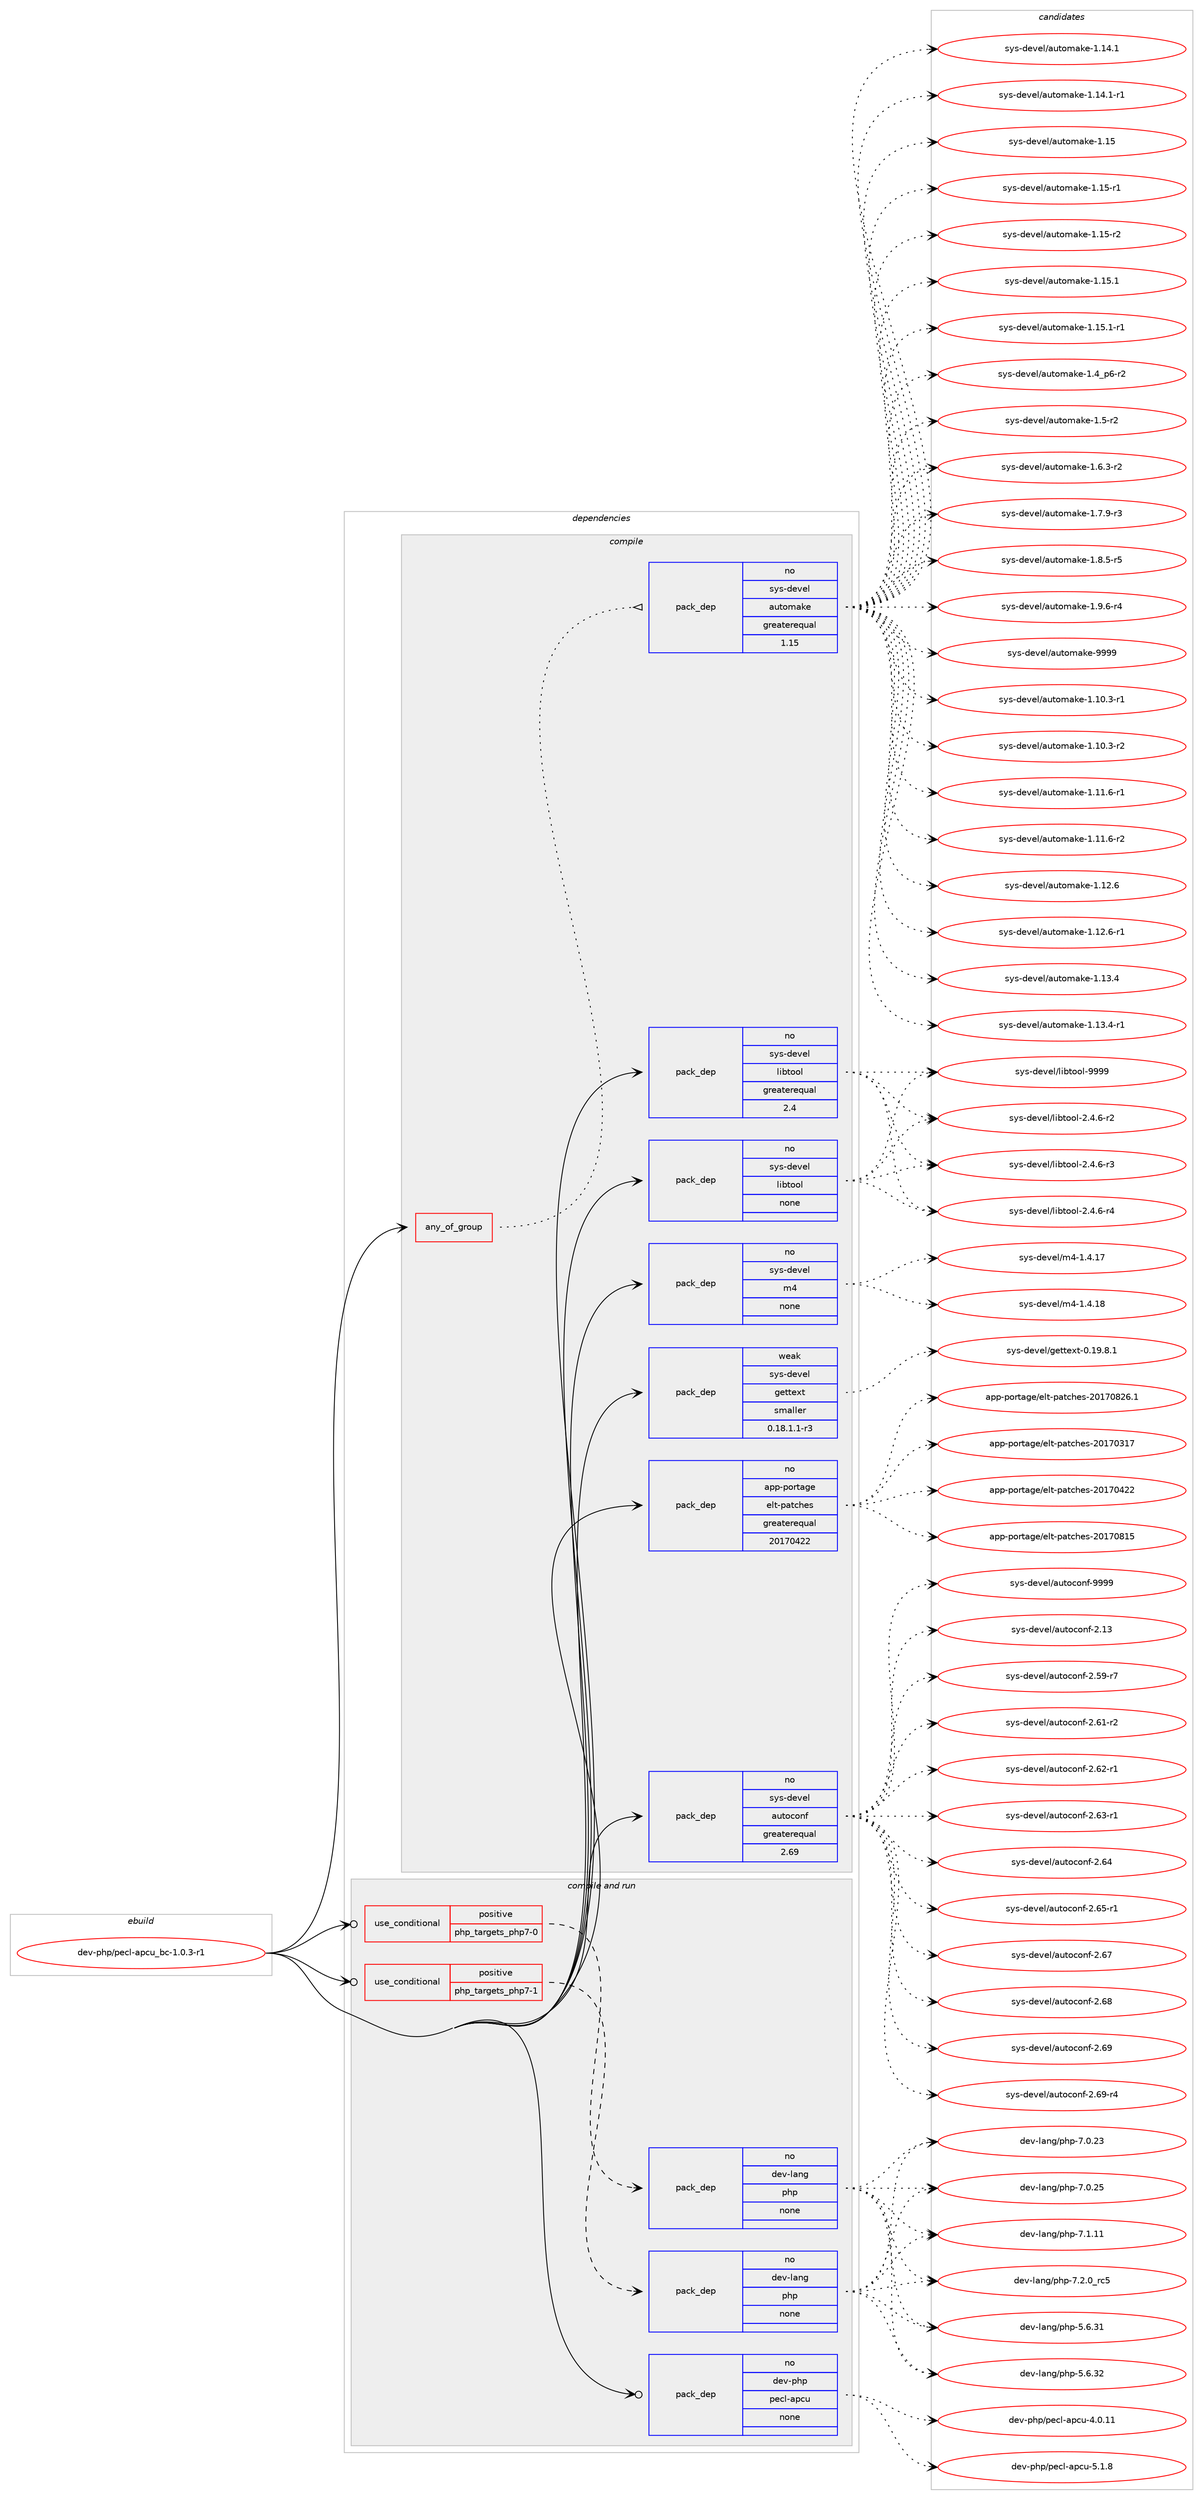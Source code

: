 digraph prolog {

# *************
# Graph options
# *************

newrank=true;
concentrate=true;
compound=true;
graph [rankdir=LR,fontname=Helvetica,fontsize=10,ranksep=1.5];#, ranksep=2.5, nodesep=0.2];
edge  [arrowhead=vee];
node  [fontname=Helvetica,fontsize=10];

# **********
# The ebuild
# **********

subgraph cluster_leftcol {
color=gray;
rank=same;
label=<<i>ebuild</i>>;
id [label="dev-php/pecl-apcu_bc-1.0.3-r1", color=red, width=4, href="../dev-php/pecl-apcu_bc-1.0.3-r1.svg"];
}

# ****************
# The dependencies
# ****************

subgraph cluster_midcol {
color=gray;
label=<<i>dependencies</i>>;
subgraph cluster_compile {
fillcolor="#eeeeee";
style=filled;
label=<<i>compile</i>>;
subgraph any3673 {
dependency142544 [label=<<TABLE BORDER="0" CELLBORDER="1" CELLSPACING="0" CELLPADDING="4"><TR><TD CELLPADDING="10">any_of_group</TD></TR></TABLE>>, shape=none, color=red];subgraph pack110418 {
dependency142545 [label=<<TABLE BORDER="0" CELLBORDER="1" CELLSPACING="0" CELLPADDING="4" WIDTH="220"><TR><TD ROWSPAN="6" CELLPADDING="30">pack_dep</TD></TR><TR><TD WIDTH="110">no</TD></TR><TR><TD>sys-devel</TD></TR><TR><TD>automake</TD></TR><TR><TD>greaterequal</TD></TR><TR><TD>1.15</TD></TR></TABLE>>, shape=none, color=blue];
}
dependency142544:e -> dependency142545:w [weight=20,style="dotted",arrowhead="oinv"];
}
id:e -> dependency142544:w [weight=20,style="solid",arrowhead="vee"];
subgraph pack110419 {
dependency142546 [label=<<TABLE BORDER="0" CELLBORDER="1" CELLSPACING="0" CELLPADDING="4" WIDTH="220"><TR><TD ROWSPAN="6" CELLPADDING="30">pack_dep</TD></TR><TR><TD WIDTH="110">no</TD></TR><TR><TD>app-portage</TD></TR><TR><TD>elt-patches</TD></TR><TR><TD>greaterequal</TD></TR><TR><TD>20170422</TD></TR></TABLE>>, shape=none, color=blue];
}
id:e -> dependency142546:w [weight=20,style="solid",arrowhead="vee"];
subgraph pack110420 {
dependency142547 [label=<<TABLE BORDER="0" CELLBORDER="1" CELLSPACING="0" CELLPADDING="4" WIDTH="220"><TR><TD ROWSPAN="6" CELLPADDING="30">pack_dep</TD></TR><TR><TD WIDTH="110">no</TD></TR><TR><TD>sys-devel</TD></TR><TR><TD>autoconf</TD></TR><TR><TD>greaterequal</TD></TR><TR><TD>2.69</TD></TR></TABLE>>, shape=none, color=blue];
}
id:e -> dependency142547:w [weight=20,style="solid",arrowhead="vee"];
subgraph pack110421 {
dependency142548 [label=<<TABLE BORDER="0" CELLBORDER="1" CELLSPACING="0" CELLPADDING="4" WIDTH="220"><TR><TD ROWSPAN="6" CELLPADDING="30">pack_dep</TD></TR><TR><TD WIDTH="110">no</TD></TR><TR><TD>sys-devel</TD></TR><TR><TD>libtool</TD></TR><TR><TD>greaterequal</TD></TR><TR><TD>2.4</TD></TR></TABLE>>, shape=none, color=blue];
}
id:e -> dependency142548:w [weight=20,style="solid",arrowhead="vee"];
subgraph pack110422 {
dependency142549 [label=<<TABLE BORDER="0" CELLBORDER="1" CELLSPACING="0" CELLPADDING="4" WIDTH="220"><TR><TD ROWSPAN="6" CELLPADDING="30">pack_dep</TD></TR><TR><TD WIDTH="110">no</TD></TR><TR><TD>sys-devel</TD></TR><TR><TD>libtool</TD></TR><TR><TD>none</TD></TR><TR><TD></TD></TR></TABLE>>, shape=none, color=blue];
}
id:e -> dependency142549:w [weight=20,style="solid",arrowhead="vee"];
subgraph pack110423 {
dependency142550 [label=<<TABLE BORDER="0" CELLBORDER="1" CELLSPACING="0" CELLPADDING="4" WIDTH="220"><TR><TD ROWSPAN="6" CELLPADDING="30">pack_dep</TD></TR><TR><TD WIDTH="110">no</TD></TR><TR><TD>sys-devel</TD></TR><TR><TD>m4</TD></TR><TR><TD>none</TD></TR><TR><TD></TD></TR></TABLE>>, shape=none, color=blue];
}
id:e -> dependency142550:w [weight=20,style="solid",arrowhead="vee"];
subgraph pack110424 {
dependency142551 [label=<<TABLE BORDER="0" CELLBORDER="1" CELLSPACING="0" CELLPADDING="4" WIDTH="220"><TR><TD ROWSPAN="6" CELLPADDING="30">pack_dep</TD></TR><TR><TD WIDTH="110">weak</TD></TR><TR><TD>sys-devel</TD></TR><TR><TD>gettext</TD></TR><TR><TD>smaller</TD></TR><TR><TD>0.18.1.1-r3</TD></TR></TABLE>>, shape=none, color=blue];
}
id:e -> dependency142551:w [weight=20,style="solid",arrowhead="vee"];
}
subgraph cluster_compileandrun {
fillcolor="#eeeeee";
style=filled;
label=<<i>compile and run</i>>;
subgraph cond28415 {
dependency142552 [label=<<TABLE BORDER="0" CELLBORDER="1" CELLSPACING="0" CELLPADDING="4"><TR><TD ROWSPAN="3" CELLPADDING="10">use_conditional</TD></TR><TR><TD>positive</TD></TR><TR><TD>php_targets_php7-0</TD></TR></TABLE>>, shape=none, color=red];
subgraph pack110425 {
dependency142553 [label=<<TABLE BORDER="0" CELLBORDER="1" CELLSPACING="0" CELLPADDING="4" WIDTH="220"><TR><TD ROWSPAN="6" CELLPADDING="30">pack_dep</TD></TR><TR><TD WIDTH="110">no</TD></TR><TR><TD>dev-lang</TD></TR><TR><TD>php</TD></TR><TR><TD>none</TD></TR><TR><TD></TD></TR></TABLE>>, shape=none, color=blue];
}
dependency142552:e -> dependency142553:w [weight=20,style="dashed",arrowhead="vee"];
}
id:e -> dependency142552:w [weight=20,style="solid",arrowhead="odotvee"];
subgraph cond28416 {
dependency142554 [label=<<TABLE BORDER="0" CELLBORDER="1" CELLSPACING="0" CELLPADDING="4"><TR><TD ROWSPAN="3" CELLPADDING="10">use_conditional</TD></TR><TR><TD>positive</TD></TR><TR><TD>php_targets_php7-1</TD></TR></TABLE>>, shape=none, color=red];
subgraph pack110426 {
dependency142555 [label=<<TABLE BORDER="0" CELLBORDER="1" CELLSPACING="0" CELLPADDING="4" WIDTH="220"><TR><TD ROWSPAN="6" CELLPADDING="30">pack_dep</TD></TR><TR><TD WIDTH="110">no</TD></TR><TR><TD>dev-lang</TD></TR><TR><TD>php</TD></TR><TR><TD>none</TD></TR><TR><TD></TD></TR></TABLE>>, shape=none, color=blue];
}
dependency142554:e -> dependency142555:w [weight=20,style="dashed",arrowhead="vee"];
}
id:e -> dependency142554:w [weight=20,style="solid",arrowhead="odotvee"];
subgraph pack110427 {
dependency142556 [label=<<TABLE BORDER="0" CELLBORDER="1" CELLSPACING="0" CELLPADDING="4" WIDTH="220"><TR><TD ROWSPAN="6" CELLPADDING="30">pack_dep</TD></TR><TR><TD WIDTH="110">no</TD></TR><TR><TD>dev-php</TD></TR><TR><TD>pecl-apcu</TD></TR><TR><TD>none</TD></TR><TR><TD></TD></TR></TABLE>>, shape=none, color=blue];
}
id:e -> dependency142556:w [weight=20,style="solid",arrowhead="odotvee"];
}
subgraph cluster_run {
fillcolor="#eeeeee";
style=filled;
label=<<i>run</i>>;
}
}

# **************
# The candidates
# **************

subgraph cluster_choices {
rank=same;
color=gray;
label=<<i>candidates</i>>;

subgraph choice110418 {
color=black;
nodesep=1;
choice11512111545100101118101108479711711611110997107101454946494846514511449 [label="sys-devel/automake-1.10.3-r1", color=red, width=4,href="../sys-devel/automake-1.10.3-r1.svg"];
choice11512111545100101118101108479711711611110997107101454946494846514511450 [label="sys-devel/automake-1.10.3-r2", color=red, width=4,href="../sys-devel/automake-1.10.3-r2.svg"];
choice11512111545100101118101108479711711611110997107101454946494946544511449 [label="sys-devel/automake-1.11.6-r1", color=red, width=4,href="../sys-devel/automake-1.11.6-r1.svg"];
choice11512111545100101118101108479711711611110997107101454946494946544511450 [label="sys-devel/automake-1.11.6-r2", color=red, width=4,href="../sys-devel/automake-1.11.6-r2.svg"];
choice1151211154510010111810110847971171161111099710710145494649504654 [label="sys-devel/automake-1.12.6", color=red, width=4,href="../sys-devel/automake-1.12.6.svg"];
choice11512111545100101118101108479711711611110997107101454946495046544511449 [label="sys-devel/automake-1.12.6-r1", color=red, width=4,href="../sys-devel/automake-1.12.6-r1.svg"];
choice1151211154510010111810110847971171161111099710710145494649514652 [label="sys-devel/automake-1.13.4", color=red, width=4,href="../sys-devel/automake-1.13.4.svg"];
choice11512111545100101118101108479711711611110997107101454946495146524511449 [label="sys-devel/automake-1.13.4-r1", color=red, width=4,href="../sys-devel/automake-1.13.4-r1.svg"];
choice1151211154510010111810110847971171161111099710710145494649524649 [label="sys-devel/automake-1.14.1", color=red, width=4,href="../sys-devel/automake-1.14.1.svg"];
choice11512111545100101118101108479711711611110997107101454946495246494511449 [label="sys-devel/automake-1.14.1-r1", color=red, width=4,href="../sys-devel/automake-1.14.1-r1.svg"];
choice115121115451001011181011084797117116111109971071014549464953 [label="sys-devel/automake-1.15", color=red, width=4,href="../sys-devel/automake-1.15.svg"];
choice1151211154510010111810110847971171161111099710710145494649534511449 [label="sys-devel/automake-1.15-r1", color=red, width=4,href="../sys-devel/automake-1.15-r1.svg"];
choice1151211154510010111810110847971171161111099710710145494649534511450 [label="sys-devel/automake-1.15-r2", color=red, width=4,href="../sys-devel/automake-1.15-r2.svg"];
choice1151211154510010111810110847971171161111099710710145494649534649 [label="sys-devel/automake-1.15.1", color=red, width=4,href="../sys-devel/automake-1.15.1.svg"];
choice11512111545100101118101108479711711611110997107101454946495346494511449 [label="sys-devel/automake-1.15.1-r1", color=red, width=4,href="../sys-devel/automake-1.15.1-r1.svg"];
choice115121115451001011181011084797117116111109971071014549465295112544511450 [label="sys-devel/automake-1.4_p6-r2", color=red, width=4,href="../sys-devel/automake-1.4_p6-r2.svg"];
choice11512111545100101118101108479711711611110997107101454946534511450 [label="sys-devel/automake-1.5-r2", color=red, width=4,href="../sys-devel/automake-1.5-r2.svg"];
choice115121115451001011181011084797117116111109971071014549465446514511450 [label="sys-devel/automake-1.6.3-r2", color=red, width=4,href="../sys-devel/automake-1.6.3-r2.svg"];
choice115121115451001011181011084797117116111109971071014549465546574511451 [label="sys-devel/automake-1.7.9-r3", color=red, width=4,href="../sys-devel/automake-1.7.9-r3.svg"];
choice115121115451001011181011084797117116111109971071014549465646534511453 [label="sys-devel/automake-1.8.5-r5", color=red, width=4,href="../sys-devel/automake-1.8.5-r5.svg"];
choice115121115451001011181011084797117116111109971071014549465746544511452 [label="sys-devel/automake-1.9.6-r4", color=red, width=4,href="../sys-devel/automake-1.9.6-r4.svg"];
choice115121115451001011181011084797117116111109971071014557575757 [label="sys-devel/automake-9999", color=red, width=4,href="../sys-devel/automake-9999.svg"];
dependency142545:e -> choice11512111545100101118101108479711711611110997107101454946494846514511449:w [style=dotted,weight="100"];
dependency142545:e -> choice11512111545100101118101108479711711611110997107101454946494846514511450:w [style=dotted,weight="100"];
dependency142545:e -> choice11512111545100101118101108479711711611110997107101454946494946544511449:w [style=dotted,weight="100"];
dependency142545:e -> choice11512111545100101118101108479711711611110997107101454946494946544511450:w [style=dotted,weight="100"];
dependency142545:e -> choice1151211154510010111810110847971171161111099710710145494649504654:w [style=dotted,weight="100"];
dependency142545:e -> choice11512111545100101118101108479711711611110997107101454946495046544511449:w [style=dotted,weight="100"];
dependency142545:e -> choice1151211154510010111810110847971171161111099710710145494649514652:w [style=dotted,weight="100"];
dependency142545:e -> choice11512111545100101118101108479711711611110997107101454946495146524511449:w [style=dotted,weight="100"];
dependency142545:e -> choice1151211154510010111810110847971171161111099710710145494649524649:w [style=dotted,weight="100"];
dependency142545:e -> choice11512111545100101118101108479711711611110997107101454946495246494511449:w [style=dotted,weight="100"];
dependency142545:e -> choice115121115451001011181011084797117116111109971071014549464953:w [style=dotted,weight="100"];
dependency142545:e -> choice1151211154510010111810110847971171161111099710710145494649534511449:w [style=dotted,weight="100"];
dependency142545:e -> choice1151211154510010111810110847971171161111099710710145494649534511450:w [style=dotted,weight="100"];
dependency142545:e -> choice1151211154510010111810110847971171161111099710710145494649534649:w [style=dotted,weight="100"];
dependency142545:e -> choice11512111545100101118101108479711711611110997107101454946495346494511449:w [style=dotted,weight="100"];
dependency142545:e -> choice115121115451001011181011084797117116111109971071014549465295112544511450:w [style=dotted,weight="100"];
dependency142545:e -> choice11512111545100101118101108479711711611110997107101454946534511450:w [style=dotted,weight="100"];
dependency142545:e -> choice115121115451001011181011084797117116111109971071014549465446514511450:w [style=dotted,weight="100"];
dependency142545:e -> choice115121115451001011181011084797117116111109971071014549465546574511451:w [style=dotted,weight="100"];
dependency142545:e -> choice115121115451001011181011084797117116111109971071014549465646534511453:w [style=dotted,weight="100"];
dependency142545:e -> choice115121115451001011181011084797117116111109971071014549465746544511452:w [style=dotted,weight="100"];
dependency142545:e -> choice115121115451001011181011084797117116111109971071014557575757:w [style=dotted,weight="100"];
}
subgraph choice110419 {
color=black;
nodesep=1;
choice97112112451121111141169710310147101108116451129711699104101115455048495548514955 [label="app-portage/elt-patches-20170317", color=red, width=4,href="../app-portage/elt-patches-20170317.svg"];
choice97112112451121111141169710310147101108116451129711699104101115455048495548525050 [label="app-portage/elt-patches-20170422", color=red, width=4,href="../app-portage/elt-patches-20170422.svg"];
choice97112112451121111141169710310147101108116451129711699104101115455048495548564953 [label="app-portage/elt-patches-20170815", color=red, width=4,href="../app-portage/elt-patches-20170815.svg"];
choice971121124511211111411697103101471011081164511297116991041011154550484955485650544649 [label="app-portage/elt-patches-20170826.1", color=red, width=4,href="../app-portage/elt-patches-20170826.1.svg"];
dependency142546:e -> choice97112112451121111141169710310147101108116451129711699104101115455048495548514955:w [style=dotted,weight="100"];
dependency142546:e -> choice97112112451121111141169710310147101108116451129711699104101115455048495548525050:w [style=dotted,weight="100"];
dependency142546:e -> choice97112112451121111141169710310147101108116451129711699104101115455048495548564953:w [style=dotted,weight="100"];
dependency142546:e -> choice971121124511211111411697103101471011081164511297116991041011154550484955485650544649:w [style=dotted,weight="100"];
}
subgraph choice110420 {
color=black;
nodesep=1;
choice115121115451001011181011084797117116111991111101024550464951 [label="sys-devel/autoconf-2.13", color=red, width=4,href="../sys-devel/autoconf-2.13.svg"];
choice1151211154510010111810110847971171161119911111010245504653574511455 [label="sys-devel/autoconf-2.59-r7", color=red, width=4,href="../sys-devel/autoconf-2.59-r7.svg"];
choice1151211154510010111810110847971171161119911111010245504654494511450 [label="sys-devel/autoconf-2.61-r2", color=red, width=4,href="../sys-devel/autoconf-2.61-r2.svg"];
choice1151211154510010111810110847971171161119911111010245504654504511449 [label="sys-devel/autoconf-2.62-r1", color=red, width=4,href="../sys-devel/autoconf-2.62-r1.svg"];
choice1151211154510010111810110847971171161119911111010245504654514511449 [label="sys-devel/autoconf-2.63-r1", color=red, width=4,href="../sys-devel/autoconf-2.63-r1.svg"];
choice115121115451001011181011084797117116111991111101024550465452 [label="sys-devel/autoconf-2.64", color=red, width=4,href="../sys-devel/autoconf-2.64.svg"];
choice1151211154510010111810110847971171161119911111010245504654534511449 [label="sys-devel/autoconf-2.65-r1", color=red, width=4,href="../sys-devel/autoconf-2.65-r1.svg"];
choice115121115451001011181011084797117116111991111101024550465455 [label="sys-devel/autoconf-2.67", color=red, width=4,href="../sys-devel/autoconf-2.67.svg"];
choice115121115451001011181011084797117116111991111101024550465456 [label="sys-devel/autoconf-2.68", color=red, width=4,href="../sys-devel/autoconf-2.68.svg"];
choice115121115451001011181011084797117116111991111101024550465457 [label="sys-devel/autoconf-2.69", color=red, width=4,href="../sys-devel/autoconf-2.69.svg"];
choice1151211154510010111810110847971171161119911111010245504654574511452 [label="sys-devel/autoconf-2.69-r4", color=red, width=4,href="../sys-devel/autoconf-2.69-r4.svg"];
choice115121115451001011181011084797117116111991111101024557575757 [label="sys-devel/autoconf-9999", color=red, width=4,href="../sys-devel/autoconf-9999.svg"];
dependency142547:e -> choice115121115451001011181011084797117116111991111101024550464951:w [style=dotted,weight="100"];
dependency142547:e -> choice1151211154510010111810110847971171161119911111010245504653574511455:w [style=dotted,weight="100"];
dependency142547:e -> choice1151211154510010111810110847971171161119911111010245504654494511450:w [style=dotted,weight="100"];
dependency142547:e -> choice1151211154510010111810110847971171161119911111010245504654504511449:w [style=dotted,weight="100"];
dependency142547:e -> choice1151211154510010111810110847971171161119911111010245504654514511449:w [style=dotted,weight="100"];
dependency142547:e -> choice115121115451001011181011084797117116111991111101024550465452:w [style=dotted,weight="100"];
dependency142547:e -> choice1151211154510010111810110847971171161119911111010245504654534511449:w [style=dotted,weight="100"];
dependency142547:e -> choice115121115451001011181011084797117116111991111101024550465455:w [style=dotted,weight="100"];
dependency142547:e -> choice115121115451001011181011084797117116111991111101024550465456:w [style=dotted,weight="100"];
dependency142547:e -> choice115121115451001011181011084797117116111991111101024550465457:w [style=dotted,weight="100"];
dependency142547:e -> choice1151211154510010111810110847971171161119911111010245504654574511452:w [style=dotted,weight="100"];
dependency142547:e -> choice115121115451001011181011084797117116111991111101024557575757:w [style=dotted,weight="100"];
}
subgraph choice110421 {
color=black;
nodesep=1;
choice1151211154510010111810110847108105981161111111084550465246544511450 [label="sys-devel/libtool-2.4.6-r2", color=red, width=4,href="../sys-devel/libtool-2.4.6-r2.svg"];
choice1151211154510010111810110847108105981161111111084550465246544511451 [label="sys-devel/libtool-2.4.6-r3", color=red, width=4,href="../sys-devel/libtool-2.4.6-r3.svg"];
choice1151211154510010111810110847108105981161111111084550465246544511452 [label="sys-devel/libtool-2.4.6-r4", color=red, width=4,href="../sys-devel/libtool-2.4.6-r4.svg"];
choice1151211154510010111810110847108105981161111111084557575757 [label="sys-devel/libtool-9999", color=red, width=4,href="../sys-devel/libtool-9999.svg"];
dependency142548:e -> choice1151211154510010111810110847108105981161111111084550465246544511450:w [style=dotted,weight="100"];
dependency142548:e -> choice1151211154510010111810110847108105981161111111084550465246544511451:w [style=dotted,weight="100"];
dependency142548:e -> choice1151211154510010111810110847108105981161111111084550465246544511452:w [style=dotted,weight="100"];
dependency142548:e -> choice1151211154510010111810110847108105981161111111084557575757:w [style=dotted,weight="100"];
}
subgraph choice110422 {
color=black;
nodesep=1;
choice1151211154510010111810110847108105981161111111084550465246544511450 [label="sys-devel/libtool-2.4.6-r2", color=red, width=4,href="../sys-devel/libtool-2.4.6-r2.svg"];
choice1151211154510010111810110847108105981161111111084550465246544511451 [label="sys-devel/libtool-2.4.6-r3", color=red, width=4,href="../sys-devel/libtool-2.4.6-r3.svg"];
choice1151211154510010111810110847108105981161111111084550465246544511452 [label="sys-devel/libtool-2.4.6-r4", color=red, width=4,href="../sys-devel/libtool-2.4.6-r4.svg"];
choice1151211154510010111810110847108105981161111111084557575757 [label="sys-devel/libtool-9999", color=red, width=4,href="../sys-devel/libtool-9999.svg"];
dependency142549:e -> choice1151211154510010111810110847108105981161111111084550465246544511450:w [style=dotted,weight="100"];
dependency142549:e -> choice1151211154510010111810110847108105981161111111084550465246544511451:w [style=dotted,weight="100"];
dependency142549:e -> choice1151211154510010111810110847108105981161111111084550465246544511452:w [style=dotted,weight="100"];
dependency142549:e -> choice1151211154510010111810110847108105981161111111084557575757:w [style=dotted,weight="100"];
}
subgraph choice110423 {
color=black;
nodesep=1;
choice11512111545100101118101108471095245494652464955 [label="sys-devel/m4-1.4.17", color=red, width=4,href="../sys-devel/m4-1.4.17.svg"];
choice11512111545100101118101108471095245494652464956 [label="sys-devel/m4-1.4.18", color=red, width=4,href="../sys-devel/m4-1.4.18.svg"];
dependency142550:e -> choice11512111545100101118101108471095245494652464955:w [style=dotted,weight="100"];
dependency142550:e -> choice11512111545100101118101108471095245494652464956:w [style=dotted,weight="100"];
}
subgraph choice110424 {
color=black;
nodesep=1;
choice1151211154510010111810110847103101116116101120116454846495746564649 [label="sys-devel/gettext-0.19.8.1", color=red, width=4,href="../sys-devel/gettext-0.19.8.1.svg"];
dependency142551:e -> choice1151211154510010111810110847103101116116101120116454846495746564649:w [style=dotted,weight="100"];
}
subgraph choice110425 {
color=black;
nodesep=1;
choice10010111845108971101034711210411245534654465149 [label="dev-lang/php-5.6.31", color=red, width=4,href="../dev-lang/php-5.6.31.svg"];
choice10010111845108971101034711210411245534654465150 [label="dev-lang/php-5.6.32", color=red, width=4,href="../dev-lang/php-5.6.32.svg"];
choice10010111845108971101034711210411245554648465051 [label="dev-lang/php-7.0.23", color=red, width=4,href="../dev-lang/php-7.0.23.svg"];
choice10010111845108971101034711210411245554648465053 [label="dev-lang/php-7.0.25", color=red, width=4,href="../dev-lang/php-7.0.25.svg"];
choice10010111845108971101034711210411245554649464949 [label="dev-lang/php-7.1.11", color=red, width=4,href="../dev-lang/php-7.1.11.svg"];
choice100101118451089711010347112104112455546504648951149953 [label="dev-lang/php-7.2.0_rc5", color=red, width=4,href="../dev-lang/php-7.2.0_rc5.svg"];
dependency142553:e -> choice10010111845108971101034711210411245534654465149:w [style=dotted,weight="100"];
dependency142553:e -> choice10010111845108971101034711210411245534654465150:w [style=dotted,weight="100"];
dependency142553:e -> choice10010111845108971101034711210411245554648465051:w [style=dotted,weight="100"];
dependency142553:e -> choice10010111845108971101034711210411245554648465053:w [style=dotted,weight="100"];
dependency142553:e -> choice10010111845108971101034711210411245554649464949:w [style=dotted,weight="100"];
dependency142553:e -> choice100101118451089711010347112104112455546504648951149953:w [style=dotted,weight="100"];
}
subgraph choice110426 {
color=black;
nodesep=1;
choice10010111845108971101034711210411245534654465149 [label="dev-lang/php-5.6.31", color=red, width=4,href="../dev-lang/php-5.6.31.svg"];
choice10010111845108971101034711210411245534654465150 [label="dev-lang/php-5.6.32", color=red, width=4,href="../dev-lang/php-5.6.32.svg"];
choice10010111845108971101034711210411245554648465051 [label="dev-lang/php-7.0.23", color=red, width=4,href="../dev-lang/php-7.0.23.svg"];
choice10010111845108971101034711210411245554648465053 [label="dev-lang/php-7.0.25", color=red, width=4,href="../dev-lang/php-7.0.25.svg"];
choice10010111845108971101034711210411245554649464949 [label="dev-lang/php-7.1.11", color=red, width=4,href="../dev-lang/php-7.1.11.svg"];
choice100101118451089711010347112104112455546504648951149953 [label="dev-lang/php-7.2.0_rc5", color=red, width=4,href="../dev-lang/php-7.2.0_rc5.svg"];
dependency142555:e -> choice10010111845108971101034711210411245534654465149:w [style=dotted,weight="100"];
dependency142555:e -> choice10010111845108971101034711210411245534654465150:w [style=dotted,weight="100"];
dependency142555:e -> choice10010111845108971101034711210411245554648465051:w [style=dotted,weight="100"];
dependency142555:e -> choice10010111845108971101034711210411245554648465053:w [style=dotted,weight="100"];
dependency142555:e -> choice10010111845108971101034711210411245554649464949:w [style=dotted,weight="100"];
dependency142555:e -> choice100101118451089711010347112104112455546504648951149953:w [style=dotted,weight="100"];
}
subgraph choice110427 {
color=black;
nodesep=1;
choice10010111845112104112471121019910845971129911745524648464949 [label="dev-php/pecl-apcu-4.0.11", color=red, width=4,href="../dev-php/pecl-apcu-4.0.11.svg"];
choice100101118451121041124711210199108459711299117455346494656 [label="dev-php/pecl-apcu-5.1.8", color=red, width=4,href="../dev-php/pecl-apcu-5.1.8.svg"];
dependency142556:e -> choice10010111845112104112471121019910845971129911745524648464949:w [style=dotted,weight="100"];
dependency142556:e -> choice100101118451121041124711210199108459711299117455346494656:w [style=dotted,weight="100"];
}
}

}
